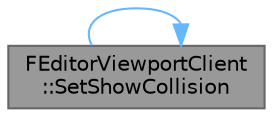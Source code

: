 digraph "FEditorViewportClient::SetShowCollision"
{
 // INTERACTIVE_SVG=YES
 // LATEX_PDF_SIZE
  bgcolor="transparent";
  edge [fontname=Helvetica,fontsize=10,labelfontname=Helvetica,labelfontsize=10];
  node [fontname=Helvetica,fontsize=10,shape=box,height=0.2,width=0.4];
  rankdir="LR";
  Node1 [id="Node000001",label="FEditorViewportClient\l::SetShowCollision",height=0.2,width=0.4,color="gray40", fillcolor="grey60", style="filled", fontcolor="black",tooltip="Callback for toggling the collision geometry show flag."];
  Node1 -> Node1 [id="edge1_Node000001_Node000001",color="steelblue1",style="solid",tooltip=" "];
}
